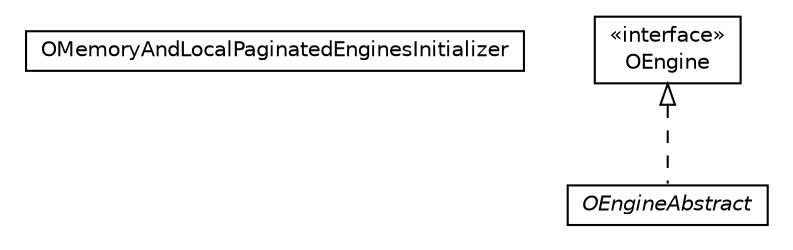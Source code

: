 #!/usr/local/bin/dot
#
# Class diagram 
# Generated by UMLGraph version R5_6-24-gf6e263 (http://www.umlgraph.org/)
#

digraph G {
	edge [fontname="Helvetica",fontsize=10,labelfontname="Helvetica",labelfontsize=10];
	node [fontname="Helvetica",fontsize=10,shape=plaintext];
	nodesep=0.25;
	ranksep=0.5;
	// com.orientechnologies.orient.core.engine.OMemoryAndLocalPaginatedEnginesInitializer
	c59119 [label=<<table title="com.orientechnologies.orient.core.engine.OMemoryAndLocalPaginatedEnginesInitializer" border="0" cellborder="1" cellspacing="0" cellpadding="2" port="p" href="./OMemoryAndLocalPaginatedEnginesInitializer.html">
		<tr><td><table border="0" cellspacing="0" cellpadding="1">
<tr><td align="center" balign="center"> OMemoryAndLocalPaginatedEnginesInitializer </td></tr>
		</table></td></tr>
		</table>>, URL="./OMemoryAndLocalPaginatedEnginesInitializer.html", fontname="Helvetica", fontcolor="black", fontsize=10.0];
	// com.orientechnologies.orient.core.engine.OEngine
	c59120 [label=<<table title="com.orientechnologies.orient.core.engine.OEngine" border="0" cellborder="1" cellspacing="0" cellpadding="2" port="p" href="./OEngine.html">
		<tr><td><table border="0" cellspacing="0" cellpadding="1">
<tr><td align="center" balign="center"> &#171;interface&#187; </td></tr>
<tr><td align="center" balign="center"> OEngine </td></tr>
		</table></td></tr>
		</table>>, URL="./OEngine.html", fontname="Helvetica", fontcolor="black", fontsize=10.0];
	// com.orientechnologies.orient.core.engine.OEngineAbstract
	c59121 [label=<<table title="com.orientechnologies.orient.core.engine.OEngineAbstract" border="0" cellborder="1" cellspacing="0" cellpadding="2" port="p" href="./OEngineAbstract.html">
		<tr><td><table border="0" cellspacing="0" cellpadding="1">
<tr><td align="center" balign="center"><font face="Helvetica-Oblique"> OEngineAbstract </font></td></tr>
		</table></td></tr>
		</table>>, URL="./OEngineAbstract.html", fontname="Helvetica", fontcolor="black", fontsize=10.0];
	//com.orientechnologies.orient.core.engine.OEngineAbstract implements com.orientechnologies.orient.core.engine.OEngine
	c59120:p -> c59121:p [dir=back,arrowtail=empty,style=dashed];
}

